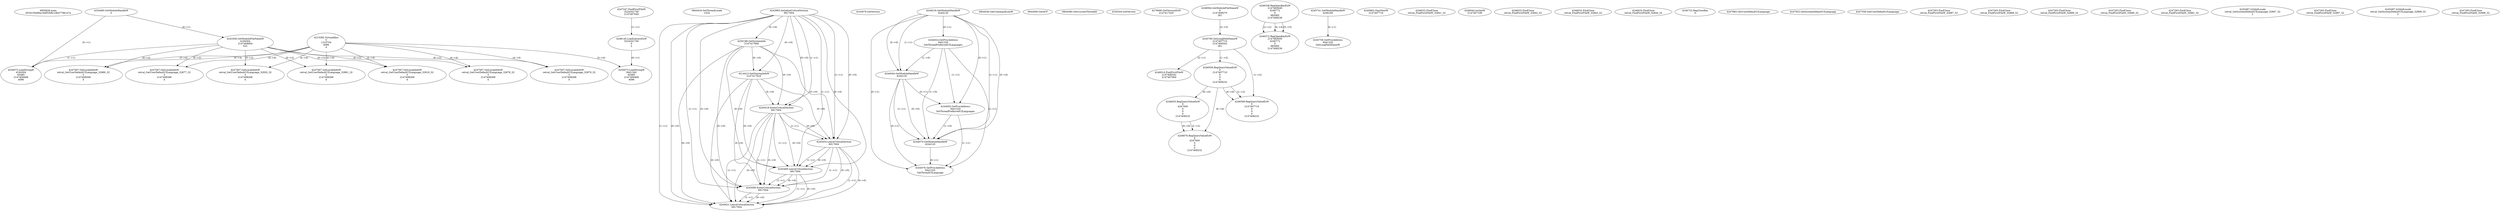 // Global SCDG with merge call
digraph {
	0 [label="6850628.main
0034150e96a164f5308c1d6477961a7a"]
	1 [label="4254480.GetModuleHandleW
0"]
	2 [label="6844434.SetThreadLocale
1024"]
	3 [label="4243965.InitializeCriticalSection
6917004"]
	4 [label="4243979.GetVersion
"]
	5 [label="4244018.GetModuleHandleW
4244120"]
	6 [label="4244024.GetProcAddress
9441320
GetThreadPreferredUILanguages"]
	5 -> 6 [label="(0-->1)"]
	7 [label="4244044.GetModuleHandleW
4244120"]
	5 -> 7 [label="(1-->1)"]
	5 -> 7 [label="(0-->0)"]
	6 -> 7 [label="(1-->0)"]
	8 [label="4244050.GetProcAddress
9441320
SetThreadPreferredUILanguages"]
	5 -> 8 [label="(0-->1)"]
	6 -> 8 [label="(1-->1)"]
	7 -> 8 [label="(0-->1)"]
	9 [label="4244070.GetModuleHandleW
4244120"]
	5 -> 9 [label="(1-->1)"]
	7 -> 9 [label="(1-->1)"]
	5 -> 9 [label="(0-->0)"]
	6 -> 9 [label="(1-->0)"]
	7 -> 9 [label="(0-->0)"]
	8 -> 9 [label="(1-->0)"]
	10 [label="4244076.GetProcAddress
9441320
GetThreadUILanguage"]
	5 -> 10 [label="(0-->1)"]
	6 -> 10 [label="(1-->1)"]
	7 -> 10 [label="(0-->1)"]
	8 -> 10 [label="(1-->1)"]
	9 -> 10 [label="(0-->1)"]
	11 [label="4250188.GetSystemInfo
2147417660"]
	3 -> 11 [label="(0-->0)"]
	12 [label="6844540.GetCommandLineW
"]
	13 [label="4214413.GetStartupInfoW
2147417624"]
	3 -> 13 [label="(0-->0)"]
	11 -> 13 [label="(0-->0)"]
	14 [label="6844560.GetACP
"]
	15 [label="6844580.GetCurrentThreadId
"]
	16 [label="4250204.GetVersion
"]
	17 [label="4276690.GetVersionExW
2147417420"]
	18 [label="4243306.GetModuleFileNameW
4194304
2147408904
522"]
	1 -> 18 [label="(0-->1)"]
	19 [label="4248064.GetModuleFileNameW
0
2147408370
261"]
	20 [label="4215383.VirtualAlloc
0
1310704
4096
4"]
	21 [label="4246338.RegOpenKeyExW
2147483649
4246772
0
983065
2147408236"]
	22 [label="4246372.RegOpenKeyExW
2147483650
4246772
0
983065
2147408236"]
	21 -> 22 [label="(2-->2)"]
	21 -> 22 [label="(4-->4)"]
	21 -> 22 [label="(5-->5)"]
	23 [label="4245741.GetModuleHandleW
4246160"]
	24 [label="4245758.GetProcAddress
9441320
GetLongPathNameW"]
	23 -> 24 [label="(0-->1)"]
	25 [label="4245785.GetLongPathNameW
2147407710
2147406542
261"]
	19 -> 25 [label="(3-->3)"]
	26 [label="4245683.CharNextW
2147407716"]
	27 [label="4246014.FindFirstFileW
2147406542
2147407064"]
	25 -> 27 [label="(2-->1)"]
	28 [label="4246032.FindClose
retval_FindFirstFileW_32841_32"]
	29 [label="4246044.lstrlenW
2147407108"]
	30 [label="4246032.FindClose
retval_FindFirstFileW_32842_32"]
	31 [label="4246032.FindClose
retval_FindFirstFileW_32843_32"]
	32 [label="4246032.FindClose
retval_FindFirstFileW_32844_32"]
	33 [label="4246556.RegQueryValueExW
0
2147407710
0
0
0
2147408232"]
	25 -> 33 [label="(1-->2)"]
	34 [label="4246599.RegQueryValueExW
0
2147407710
0
0
0
2147408232"]
	25 -> 34 [label="(1-->2)"]
	33 -> 34 [label="(2-->2)"]
	33 -> 34 [label="(6-->6)"]
	35 [label="4246722.RegCloseKey
0"]
	36 [label="4247883.GetUserDefaultUILanguage
"]
	37 [label="4245418.EnterCriticalSection
6917004"]
	3 -> 37 [label="(1-->1)"]
	3 -> 37 [label="(0-->0)"]
	11 -> 37 [label="(0-->0)"]
	13 -> 37 [label="(0-->0)"]
	38 [label="4245454.LeaveCriticalSection
6917004"]
	3 -> 38 [label="(1-->1)"]
	37 -> 38 [label="(1-->1)"]
	3 -> 38 [label="(0-->0)"]
	11 -> 38 [label="(0-->0)"]
	13 -> 38 [label="(0-->0)"]
	37 -> 38 [label="(0-->0)"]
	39 [label="4247923.GetSystemDefaultUILanguage
"]
	40 [label="4247558.GetUserDefaultUILanguage
"]
	41 [label="4247567.GetLocaleInfoW
retval_GetUserDefaultUILanguage_32877_32
3
2147408268
4"]
	18 -> 41 [label="(0-->2)"]
	20 -> 41 [label="(4-->4)"]
	42 [label="4247247.FindFirstFileW
3224341740
2147407640"]
	43 [label="4250073.LoadStringW
4194304
65485
2147409468
4096"]
	1 -> 43 [label="(0-->1)"]
	18 -> 43 [label="(1-->1)"]
	20 -> 43 [label="(3-->4)"]
	44 [label="4247567.GetLocaleInfoW
retval_GetUserDefaultUILanguage_32878_32
3
2147408268
4"]
	18 -> 44 [label="(0-->2)"]
	20 -> 44 [label="(4-->4)"]
	45 [label="4246635.RegQueryValueExW
0
4247000
0
0
0
2147408232"]
	33 -> 45 [label="(6-->6)"]
	46 [label="4246676.RegQueryValueExW
0
4247000
0
0
0
2147408232"]
	45 -> 46 [label="(2-->2)"]
	33 -> 46 [label="(6-->6)"]
	45 -> 46 [label="(6-->6)"]
	47 [label="4247567.GetLocaleInfoW
retval_GetUserDefaultUILanguage_32879_32
3
2147408268
4"]
	18 -> 47 [label="(0-->2)"]
	20 -> 47 [label="(4-->4)"]
	48 [label="4247567.GetLocaleInfoW
retval_GetUserDefaultUILanguage_32880_32
3
2147408268
4"]
	18 -> 48 [label="(0-->2)"]
	20 -> 48 [label="(4-->4)"]
	49 [label="4247567.GetLocaleInfoW
retval_GetUserDefaultUILanguage_32881_32
3
2147408268
4"]
	18 -> 49 [label="(0-->2)"]
	20 -> 49 [label="(4-->4)"]
	50 [label="4247263.FindClose
retval_FindFirstFileW_32887_32"]
	51 [label="4248145.LoadLibraryExW
3224341740
0
2"]
	42 -> 51 [label="(1-->1)"]
	52 [label="4250073.LoadStringW
9441340
65485
2147409468
4096"]
	51 -> 52 [label="(0-->1)"]
	20 -> 52 [label="(3-->4)"]
	53 [label="4247263.FindClose
retval_FindFirstFileW_32888_32"]
	54 [label="4247263.FindClose
retval_FindFirstFileW_32889_32"]
	55 [label="4247263.FindClose
retval_FindFirstFileW_32890_32"]
	56 [label="4247263.FindClose
retval_FindFirstFileW_32891_32"]
	57 [label="4245469.LeaveCriticalSection
6917004"]
	3 -> 57 [label="(1-->1)"]
	37 -> 57 [label="(1-->1)"]
	38 -> 57 [label="(1-->1)"]
	3 -> 57 [label="(0-->0)"]
	11 -> 57 [label="(0-->0)"]
	13 -> 57 [label="(0-->0)"]
	37 -> 57 [label="(0-->0)"]
	38 -> 57 [label="(0-->0)"]
	58 [label="4245487.IsValidLocale
retval_GetSystemDefaultUILanguage_32867_32
2"]
	59 [label="4245580.EnterCriticalSection
6917004"]
	3 -> 59 [label="(1-->1)"]
	37 -> 59 [label="(1-->1)"]
	38 -> 59 [label="(1-->1)"]
	57 -> 59 [label="(1-->1)"]
	3 -> 59 [label="(0-->0)"]
	11 -> 59 [label="(0-->0)"]
	13 -> 59 [label="(0-->0)"]
	37 -> 59 [label="(0-->0)"]
	38 -> 59 [label="(0-->0)"]
	57 -> 59 [label="(0-->0)"]
	60 [label="4245621.LeaveCriticalSection
6917004"]
	3 -> 60 [label="(1-->1)"]
	37 -> 60 [label="(1-->1)"]
	38 -> 60 [label="(1-->1)"]
	57 -> 60 [label="(1-->1)"]
	59 -> 60 [label="(1-->1)"]
	3 -> 60 [label="(0-->0)"]
	11 -> 60 [label="(0-->0)"]
	13 -> 60 [label="(0-->0)"]
	37 -> 60 [label="(0-->0)"]
	38 -> 60 [label="(0-->0)"]
	57 -> 60 [label="(0-->0)"]
	59 -> 60 [label="(0-->0)"]
	61 [label="4247567.GetLocaleInfoW
retval_GetUserDefaultUILanguage_32919_32
3
2147408268
4"]
	18 -> 61 [label="(0-->2)"]
	20 -> 61 [label="(4-->4)"]
	62 [label="4247263.FindClose
retval_FindFirstFileW_32967_32"]
	63 [label="4245487.IsValidLocale
retval_GetSystemDefaultUILanguage_32868_32
2"]
	64 [label="4247567.GetLocaleInfoW
retval_GetUserDefaultUILanguage_32920_32
3
2147408268
4"]
	18 -> 64 [label="(0-->2)"]
	20 -> 64 [label="(4-->4)"]
	65 [label="4247263.FindClose
retval_FindFirstFileW_32968_32"]
}
